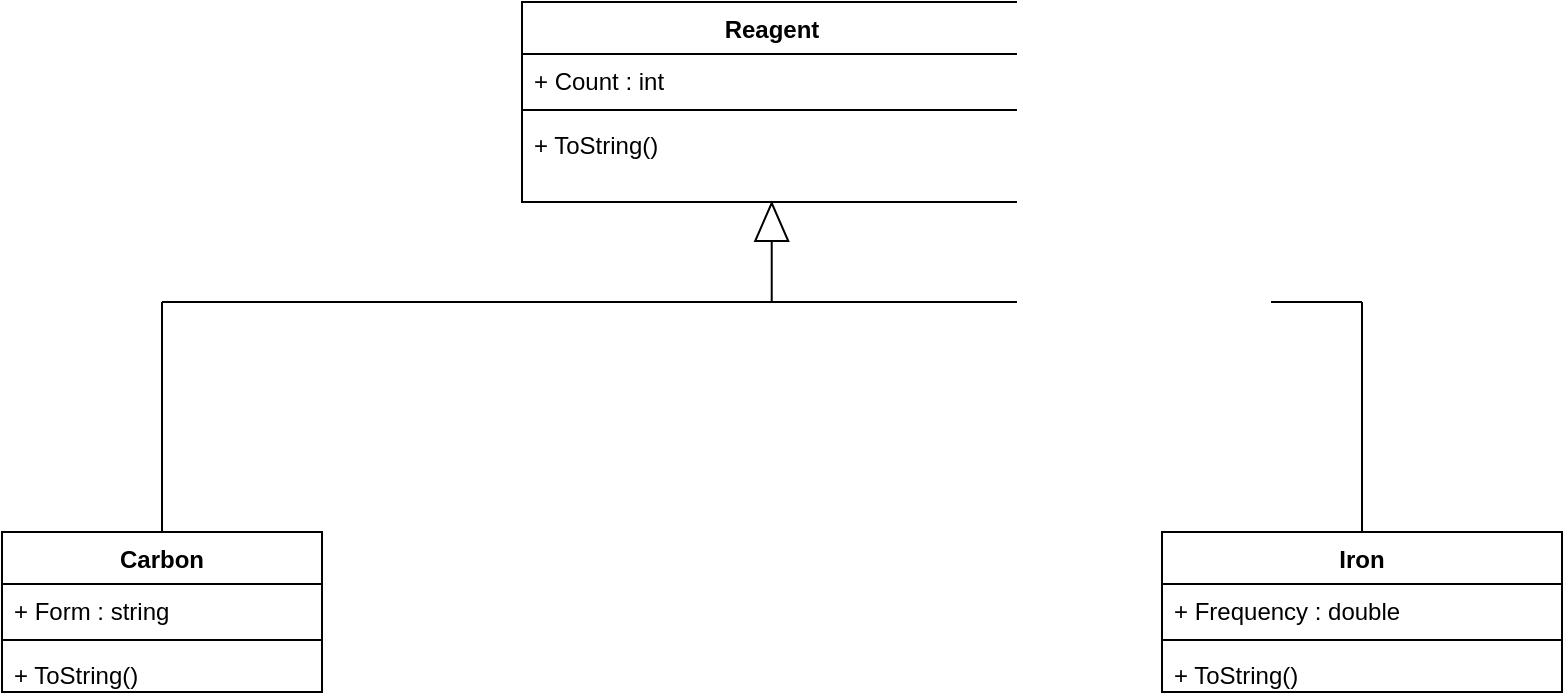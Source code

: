 <mxfile version="20.5.3" type="device"><diagram id="NeoNlkslcVw6kClrkCuT" name="Страница 1"><mxGraphModel dx="1185" dy="635" grid="1" gridSize="10" guides="1" tooltips="1" connect="1" arrows="1" fold="1" page="1" pageScale="1" pageWidth="827" pageHeight="1169" math="0" shadow="0"><root><mxCell id="0"/><mxCell id="1" parent="0"/><mxCell id="uzTe7ajIkkOHo7czzybI-1" value="Reagent" style="swimlane;fontStyle=1;align=center;verticalAlign=top;childLayout=stackLayout;horizontal=1;startSize=26;horizontalStack=0;resizeParent=1;resizeParentMax=0;resizeLast=0;collapsible=1;marginBottom=0;" parent="1" vertex="1"><mxGeometry x="540" y="330" width="250" height="100" as="geometry"><mxRectangle x="540" y="330" width="110" height="30" as="alternateBounds"/></mxGeometry></mxCell><mxCell id="uzTe7ajIkkOHo7czzybI-2" value="+ Count : int" style="text;strokeColor=none;fillColor=none;align=left;verticalAlign=top;spacingLeft=4;spacingRight=4;overflow=hidden;rotatable=0;points=[[0,0.5],[1,0.5]];portConstraint=eastwest;" parent="uzTe7ajIkkOHo7czzybI-1" vertex="1"><mxGeometry y="26" width="250" height="24" as="geometry"/></mxCell><mxCell id="uzTe7ajIkkOHo7czzybI-3" value="" style="line;strokeWidth=1;fillColor=none;align=left;verticalAlign=middle;spacingTop=-1;spacingLeft=3;spacingRight=3;rotatable=0;labelPosition=right;points=[];portConstraint=eastwest;strokeColor=inherit;" parent="uzTe7ajIkkOHo7czzybI-1" vertex="1"><mxGeometry y="50" width="250" height="8" as="geometry"/></mxCell><mxCell id="uzTe7ajIkkOHo7czzybI-4" value="+ ToString()" style="text;strokeColor=none;fillColor=none;align=left;verticalAlign=top;spacingLeft=4;spacingRight=4;overflow=hidden;rotatable=0;points=[[0,0.5],[1,0.5]];portConstraint=eastwest;" parent="uzTe7ajIkkOHo7czzybI-1" vertex="1"><mxGeometry y="58" width="250" height="42" as="geometry"/></mxCell><mxCell id="uzTe7ajIkkOHo7czzybI-7" value="Carbon" style="swimlane;fontStyle=1;align=center;verticalAlign=top;childLayout=stackLayout;horizontal=1;startSize=26;horizontalStack=0;resizeParent=1;resizeParentMax=0;resizeLast=0;collapsible=1;marginBottom=0;" parent="1" vertex="1"><mxGeometry x="280" y="595" width="160" height="80" as="geometry"/></mxCell><mxCell id="uzTe7ajIkkOHo7czzybI-8" value="+ Form : string" style="text;strokeColor=none;fillColor=none;align=left;verticalAlign=top;spacingLeft=4;spacingRight=4;overflow=hidden;rotatable=0;points=[[0,0.5],[1,0.5]];portConstraint=eastwest;" parent="uzTe7ajIkkOHo7czzybI-7" vertex="1"><mxGeometry y="26" width="160" height="24" as="geometry"/></mxCell><mxCell id="uzTe7ajIkkOHo7czzybI-9" value="" style="line;strokeWidth=1;fillColor=none;align=left;verticalAlign=middle;spacingTop=-1;spacingLeft=3;spacingRight=3;rotatable=0;labelPosition=right;points=[];portConstraint=eastwest;strokeColor=inherit;" parent="uzTe7ajIkkOHo7czzybI-7" vertex="1"><mxGeometry y="50" width="160" height="8" as="geometry"/></mxCell><mxCell id="uzTe7ajIkkOHo7czzybI-10" value="+ ToString()" style="text;strokeColor=none;fillColor=none;align=left;verticalAlign=top;spacingLeft=4;spacingRight=4;overflow=hidden;rotatable=0;points=[[0,0.5],[1,0.5]];portConstraint=eastwest;" parent="uzTe7ajIkkOHo7czzybI-7" vertex="1"><mxGeometry y="58" width="160" height="22" as="geometry"/></mxCell><mxCell id="uzTe7ajIkkOHo7czzybI-15" value="Iron" style="swimlane;fontStyle=1;align=center;verticalAlign=top;childLayout=stackLayout;horizontal=1;startSize=26;horizontalStack=0;resizeParent=1;resizeParentMax=0;resizeLast=0;collapsible=1;marginBottom=0;" parent="1" vertex="1"><mxGeometry x="860" y="595" width="200" height="80" as="geometry"/></mxCell><mxCell id="uzTe7ajIkkOHo7czzybI-16" value="+ Frequency : double" style="text;strokeColor=none;fillColor=none;align=left;verticalAlign=top;spacingLeft=4;spacingRight=4;overflow=hidden;rotatable=0;points=[[0,0.5],[1,0.5]];portConstraint=eastwest;" parent="uzTe7ajIkkOHo7czzybI-15" vertex="1"><mxGeometry y="26" width="200" height="24" as="geometry"/></mxCell><mxCell id="uzTe7ajIkkOHo7czzybI-17" value="" style="line;strokeWidth=1;fillColor=none;align=left;verticalAlign=middle;spacingTop=-1;spacingLeft=3;spacingRight=3;rotatable=0;labelPosition=right;points=[];portConstraint=eastwest;strokeColor=inherit;" parent="uzTe7ajIkkOHo7czzybI-15" vertex="1"><mxGeometry y="50" width="200" height="8" as="geometry"/></mxCell><mxCell id="uzTe7ajIkkOHo7czzybI-18" value="+ ToString()" style="text;strokeColor=none;fillColor=none;align=left;verticalAlign=top;spacingLeft=4;spacingRight=4;overflow=hidden;rotatable=0;points=[[0,0.5],[1,0.5]];portConstraint=eastwest;" parent="uzTe7ajIkkOHo7czzybI-15" vertex="1"><mxGeometry y="58" width="200" height="22" as="geometry"/></mxCell><mxCell id="uzTe7ajIkkOHo7czzybI-19" value="" style="endArrow=none;html=1;rounded=0;" parent="1" edge="1"><mxGeometry width="50" height="50" relative="1" as="geometry"><mxPoint x="360" y="480" as="sourcePoint"/><mxPoint x="960" y="480" as="targetPoint"/></mxGeometry></mxCell><mxCell id="uzTe7ajIkkOHo7czzybI-20" value="" style="endArrow=none;html=1;rounded=0;exitX=0.5;exitY=0;exitDx=0;exitDy=0;" parent="1" source="uzTe7ajIkkOHo7czzybI-7" edge="1"><mxGeometry width="50" height="50" relative="1" as="geometry"><mxPoint x="360" y="590" as="sourcePoint"/><mxPoint x="360" y="480" as="targetPoint"/></mxGeometry></mxCell><mxCell id="uzTe7ajIkkOHo7czzybI-22" value="" style="endArrow=none;html=1;rounded=0;exitX=0.5;exitY=0;exitDx=0;exitDy=0;" parent="1" source="uzTe7ajIkkOHo7czzybI-15" edge="1"><mxGeometry width="50" height="50" relative="1" as="geometry"><mxPoint x="960" y="590" as="sourcePoint"/><mxPoint x="960" y="480" as="targetPoint"/></mxGeometry></mxCell><mxCell id="uzTe7ajIkkOHo7czzybI-23" value="" style="endArrow=none;html=1;rounded=0;" parent="1" edge="1"><mxGeometry width="50" height="50" relative="1" as="geometry"><mxPoint x="664.86" y="480" as="sourcePoint"/><mxPoint x="664.86" y="450" as="targetPoint"/></mxGeometry></mxCell><mxCell id="uzTe7ajIkkOHo7czzybI-25" value="" style="shape=flexArrow;endArrow=classic;html=1;rounded=0;shadow=0;sketch=0;endWidth=7.182;endSize=6;width=8.373;" parent="1" edge="1"><mxGeometry width="50" height="50" relative="1" as="geometry"><mxPoint x="664.86" y="450" as="sourcePoint"/><mxPoint x="664.86" y="430" as="targetPoint"/></mxGeometry></mxCell></root></mxGraphModel></diagram></mxfile>